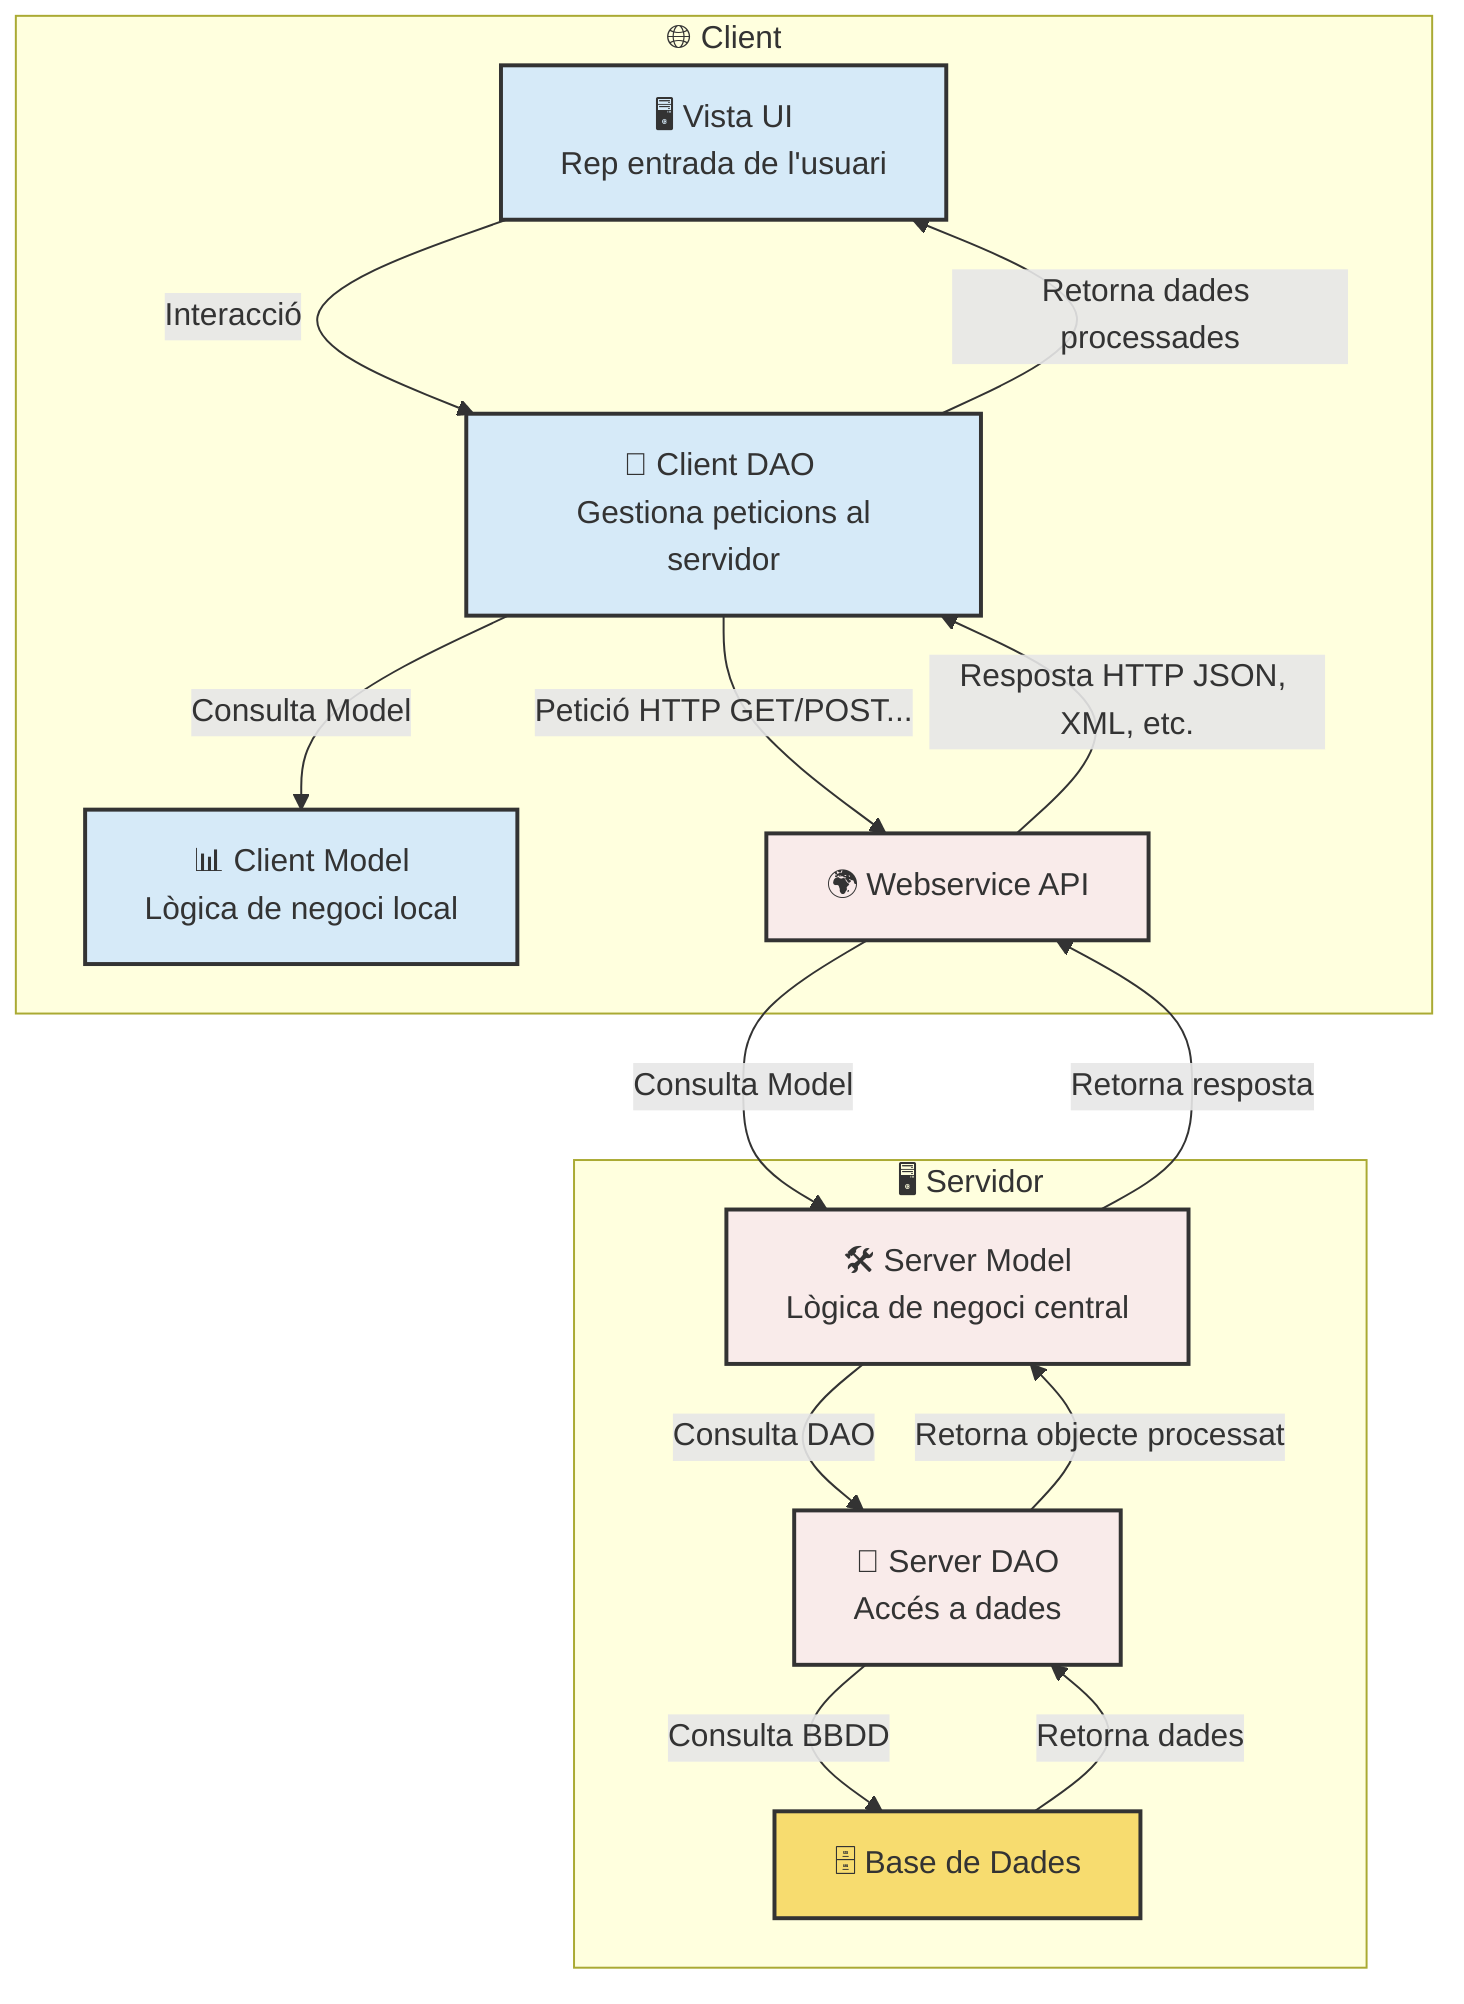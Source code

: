 flowchart TD
    subgraph Client["🌐 Client"]
        A["🖥️ Vista UI <br> Rep entrada de l'usuari"] -->|Interacció| B["📡 Client DAO <br> Gestiona peticions al servidor"]
        B -->|Consulta Model| M["📊 Client Model <br> Lògica de negoci local"]
        B -->|Petició HTTP GET/POST...| C["🌍 Webservice API"]
        B -->|Retorna dades processades| A
    end

    subgraph Server["🖥️ Servidor"]
        C -->|Consulta Model| N["🛠️ Server Model <br> Lògica de negoci central"]
        N -->|Consulta DAO| D["📂 Server DAO <br> Accés a dades"]
        D -->|Consulta BBDD| DB["🗄️ Base de Dades"]
        DB -->|Retorna dades| D
        D -->|Retorna objecte processat| N
        N -->|Retorna resposta| C
        C -->|Resposta HTTP JSON, XML, etc.| B
    end

    classDef client fill:#D6EAF8,stroke:#333,stroke-width:2px;
    classDef server fill:#F9EBEA,stroke:#333,stroke-width:2px;
    classDef db fill:#F7DC6F,stroke:#333,stroke-width:2px;
    
    class A client;
    class B client;
    class M client;
    class C server;
    class N server;
    class D server;
    class DB db;